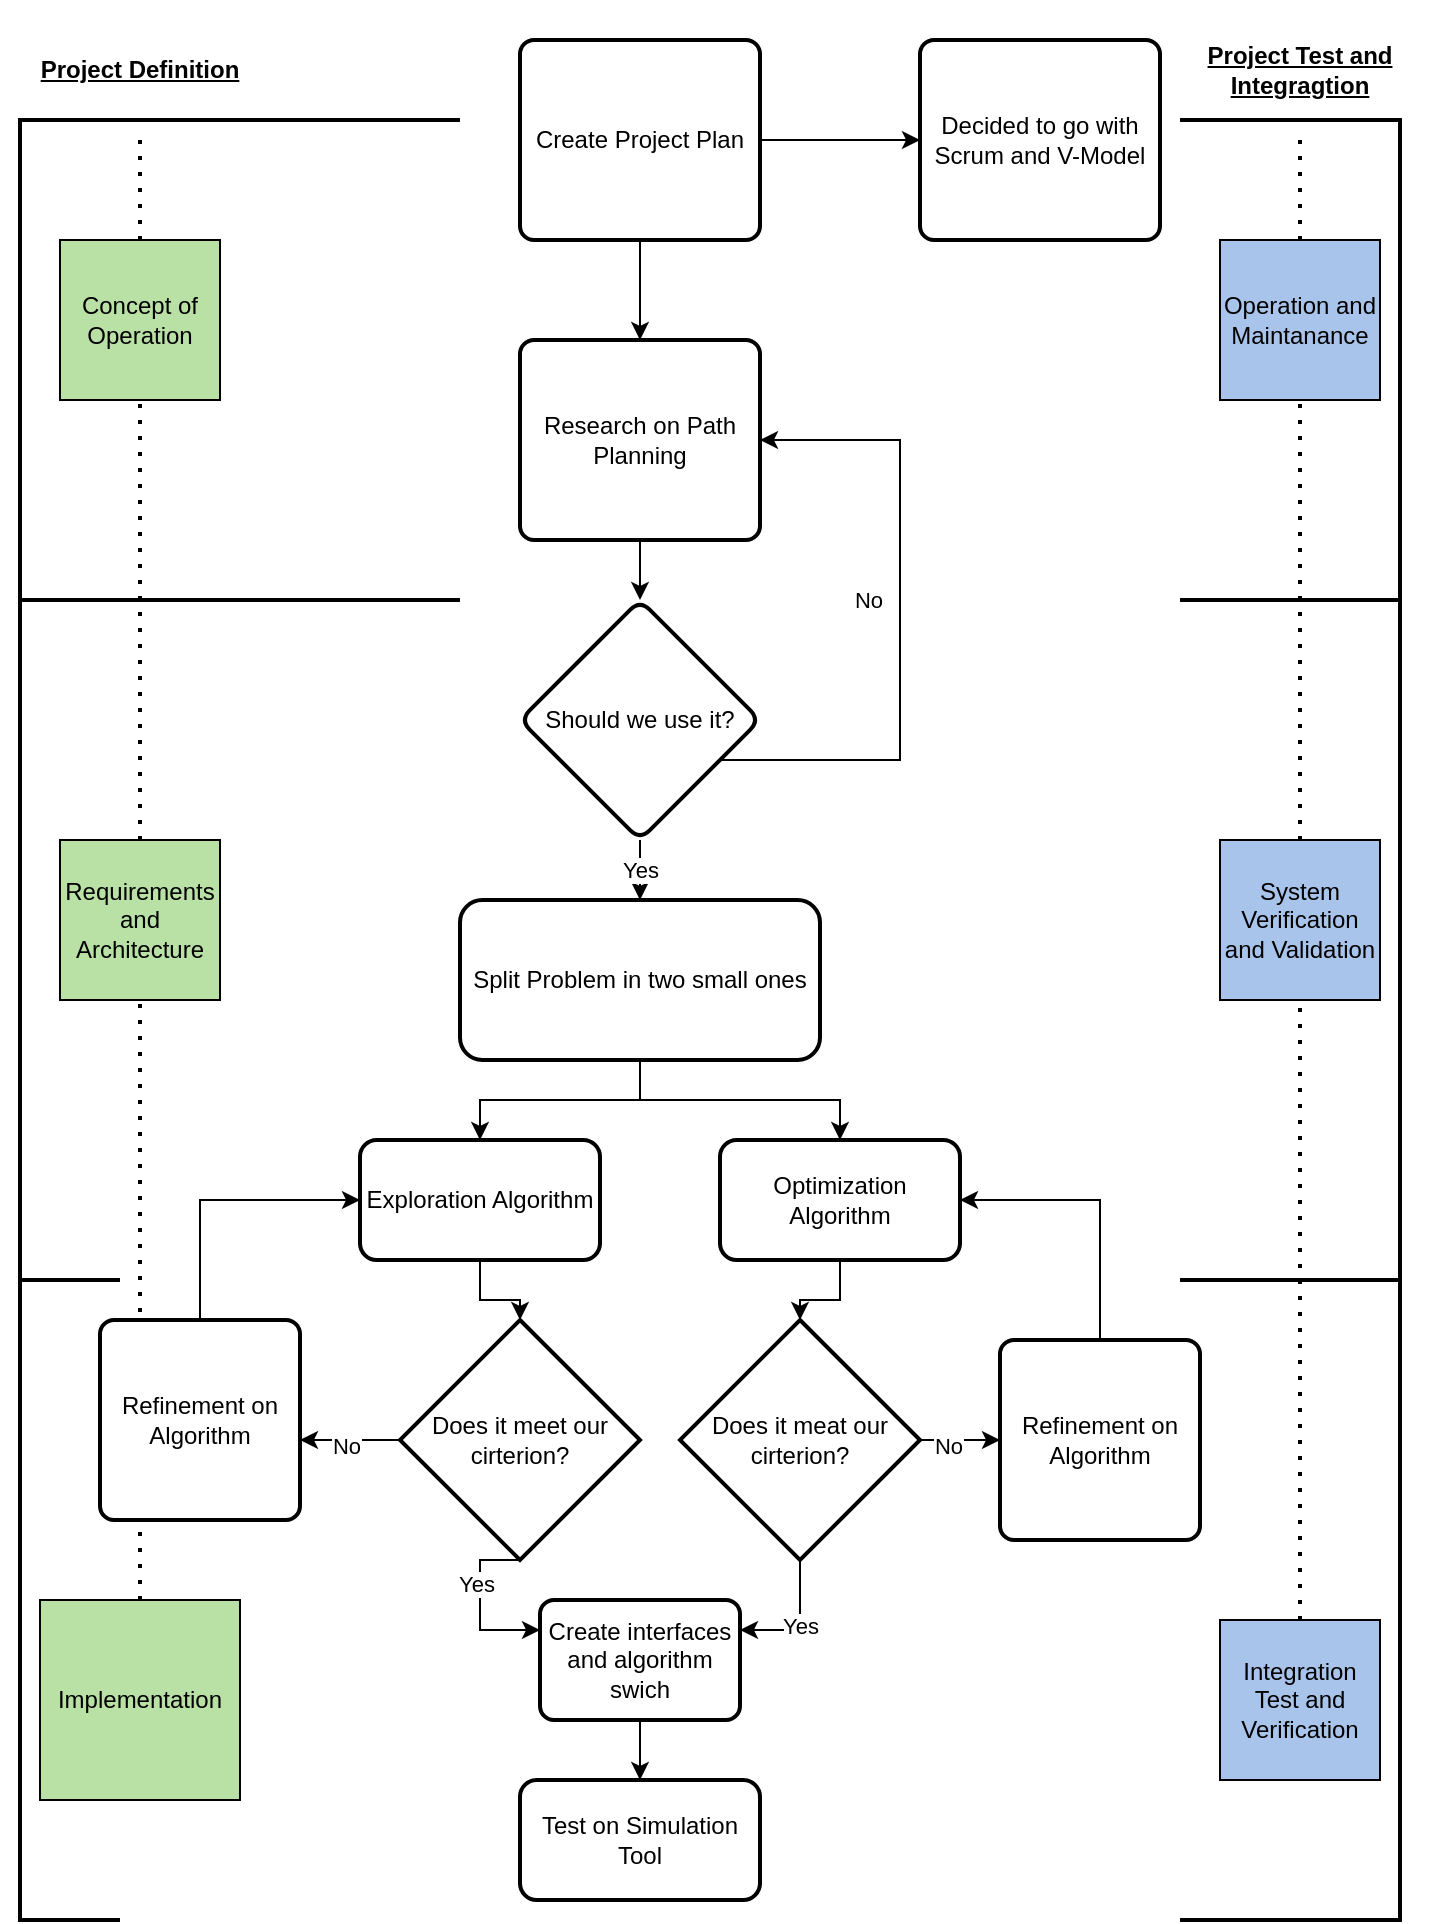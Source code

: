 <mxfile version="18.0.1" type="device"><diagram id="fAcZ64-14fDWzUNvNhoa" name="Page-1"><mxGraphModel dx="2078" dy="1221" grid="1" gridSize="10" guides="1" tooltips="1" connect="1" arrows="1" fold="1" page="1" pageScale="1" pageWidth="850" pageHeight="1100" math="0" shadow="0"><root><mxCell id="0"/><mxCell id="1" parent="0"/><mxCell id="eewaIw-p4kXFUQyLUQ94-22" value="" style="endArrow=none;dashed=1;html=1;dashPattern=1 3;strokeWidth=2;rounded=0;entryX=0.5;entryY=1;entryDx=0;entryDy=0;exitX=0.5;exitY=0;exitDx=0;exitDy=0;" edge="1" parent="1" source="eewaIw-p4kXFUQyLUQ94-21" target="eewaIw-p4kXFUQyLUQ94-12"><mxGeometry width="50" height="50" relative="1" as="geometry"><mxPoint x="110" y="610" as="sourcePoint"/><mxPoint x="160" y="560" as="targetPoint"/></mxGeometry></mxCell><mxCell id="eewaIw-p4kXFUQyLUQ94-15" value="" style="strokeWidth=2;html=1;shape=mxgraph.flowchart.annotation_1;align=left;pointerEvents=1;fillColor=#B9E0A5;" vertex="1" parent="1"><mxGeometry x="70" y="70" width="220" height="240" as="geometry"/></mxCell><mxCell id="orT_bSkRMk9grccs8V4v-3" value="" style="edgeStyle=orthogonalEdgeStyle;rounded=0;orthogonalLoop=1;jettySize=auto;html=1;" parent="1" source="orT_bSkRMk9grccs8V4v-1" target="orT_bSkRMk9grccs8V4v-2" edge="1"><mxGeometry relative="1" as="geometry"/></mxCell><mxCell id="orT_bSkRMk9grccs8V4v-1" value="Research on Path Planning" style="rounded=1;whiteSpace=wrap;html=1;absoluteArcSize=1;arcSize=14;strokeWidth=2;" parent="1" vertex="1"><mxGeometry x="320" y="180" width="120" height="100" as="geometry"/></mxCell><mxCell id="orT_bSkRMk9grccs8V4v-7" value="" style="edgeStyle=orthogonalEdgeStyle;rounded=0;orthogonalLoop=1;jettySize=auto;html=1;entryX=1;entryY=0.5;entryDx=0;entryDy=0;" parent="1" source="orT_bSkRMk9grccs8V4v-2" target="orT_bSkRMk9grccs8V4v-1" edge="1"><mxGeometry relative="1" as="geometry"><mxPoint x="480" y="230" as="targetPoint"/><Array as="points"><mxPoint x="510" y="390"/><mxPoint x="510" y="230"/></Array></mxGeometry></mxCell><mxCell id="orT_bSkRMk9grccs8V4v-8" value="No" style="edgeLabel;html=1;align=center;verticalAlign=middle;resizable=0;points=[];" parent="orT_bSkRMk9grccs8V4v-7" vertex="1" connectable="0"><mxGeometry x="-0.622" y="2" relative="1" as="geometry"><mxPoint x="13" y="-78" as="offset"/></mxGeometry></mxCell><mxCell id="orT_bSkRMk9grccs8V4v-10" value="Yes" style="edgeStyle=orthogonalEdgeStyle;rounded=0;orthogonalLoop=1;jettySize=auto;html=1;" parent="1" source="orT_bSkRMk9grccs8V4v-2" target="orT_bSkRMk9grccs8V4v-9" edge="1"><mxGeometry relative="1" as="geometry"/></mxCell><mxCell id="orT_bSkRMk9grccs8V4v-2" value="Should we use it?" style="rhombus;whiteSpace=wrap;html=1;rounded=1;arcSize=14;strokeWidth=2;" parent="1" vertex="1"><mxGeometry x="320" y="310" width="120" height="120" as="geometry"/></mxCell><mxCell id="orT_bSkRMk9grccs8V4v-5" value="" style="edgeStyle=orthogonalEdgeStyle;rounded=0;orthogonalLoop=1;jettySize=auto;html=1;" parent="1" source="orT_bSkRMk9grccs8V4v-4" target="orT_bSkRMk9grccs8V4v-1" edge="1"><mxGeometry relative="1" as="geometry"/></mxCell><mxCell id="eewaIw-p4kXFUQyLUQ94-2" value="" style="edgeStyle=orthogonalEdgeStyle;rounded=0;orthogonalLoop=1;jettySize=auto;html=1;" edge="1" parent="1" source="orT_bSkRMk9grccs8V4v-4" target="eewaIw-p4kXFUQyLUQ94-1"><mxGeometry relative="1" as="geometry"/></mxCell><mxCell id="orT_bSkRMk9grccs8V4v-4" value="Create Project Plan" style="rounded=1;whiteSpace=wrap;html=1;absoluteArcSize=1;arcSize=14;strokeWidth=2;" parent="1" vertex="1"><mxGeometry x="320" y="30" width="120" height="100" as="geometry"/></mxCell><mxCell id="orT_bSkRMk9grccs8V4v-12" value="" style="edgeStyle=orthogonalEdgeStyle;rounded=0;orthogonalLoop=1;jettySize=auto;html=1;" parent="1" source="orT_bSkRMk9grccs8V4v-9" target="orT_bSkRMk9grccs8V4v-11" edge="1"><mxGeometry relative="1" as="geometry"/></mxCell><mxCell id="orT_bSkRMk9grccs8V4v-9" value="Split Problem in two small ones" style="rounded=1;whiteSpace=wrap;html=1;arcSize=14;strokeWidth=2;" parent="1" vertex="1"><mxGeometry x="290" y="460" width="180" height="80" as="geometry"/></mxCell><mxCell id="orT_bSkRMk9grccs8V4v-16" value="" style="edgeStyle=orthogonalEdgeStyle;rounded=0;orthogonalLoop=1;jettySize=auto;html=1;" parent="1" source="orT_bSkRMk9grccs8V4v-11" target="orT_bSkRMk9grccs8V4v-15" edge="1"><mxGeometry relative="1" as="geometry"/></mxCell><mxCell id="orT_bSkRMk9grccs8V4v-11" value="Exploration Algorithm" style="whiteSpace=wrap;html=1;rounded=1;arcSize=14;strokeWidth=2;" parent="1" vertex="1"><mxGeometry x="240" y="580" width="120" height="60" as="geometry"/></mxCell><mxCell id="orT_bSkRMk9grccs8V4v-18" value="" style="edgeStyle=orthogonalEdgeStyle;rounded=0;orthogonalLoop=1;jettySize=auto;html=1;" parent="1" source="orT_bSkRMk9grccs8V4v-13" target="orT_bSkRMk9grccs8V4v-17" edge="1"><mxGeometry relative="1" as="geometry"/></mxCell><mxCell id="orT_bSkRMk9grccs8V4v-13" value="Optimization Algorithm" style="whiteSpace=wrap;html=1;rounded=1;arcSize=14;strokeWidth=2;" parent="1" vertex="1"><mxGeometry x="420" y="580" width="120" height="60" as="geometry"/></mxCell><mxCell id="orT_bSkRMk9grccs8V4v-14" value="" style="endArrow=classic;html=1;rounded=0;exitX=0.5;exitY=1;exitDx=0;exitDy=0;entryX=0.5;entryY=0;entryDx=0;entryDy=0;" parent="1" source="orT_bSkRMk9grccs8V4v-9" target="orT_bSkRMk9grccs8V4v-13" edge="1"><mxGeometry width="50" height="50" relative="1" as="geometry"><mxPoint x="50" y="650" as="sourcePoint"/><mxPoint x="100" y="600" as="targetPoint"/><Array as="points"><mxPoint x="380" y="560"/><mxPoint x="430" y="560"/><mxPoint x="480" y="560"/><mxPoint x="480" y="580"/></Array></mxGeometry></mxCell><mxCell id="orT_bSkRMk9grccs8V4v-28" value="" style="edgeStyle=orthogonalEdgeStyle;rounded=0;orthogonalLoop=1;jettySize=auto;html=1;exitX=0;exitY=0.5;exitDx=0;exitDy=0;exitPerimeter=0;" parent="1" source="orT_bSkRMk9grccs8V4v-15" target="orT_bSkRMk9grccs8V4v-25" edge="1"><mxGeometry relative="1" as="geometry"><Array as="points"><mxPoint x="170" y="730"/><mxPoint x="170" y="730"/></Array></mxGeometry></mxCell><mxCell id="orT_bSkRMk9grccs8V4v-29" value="No" style="edgeLabel;html=1;align=center;verticalAlign=middle;resizable=0;points=[];" parent="orT_bSkRMk9grccs8V4v-28" vertex="1" connectable="0"><mxGeometry x="0.105" y="3" relative="1" as="geometry"><mxPoint as="offset"/></mxGeometry></mxCell><mxCell id="orT_bSkRMk9grccs8V4v-32" value="" style="edgeStyle=orthogonalEdgeStyle;rounded=0;orthogonalLoop=1;jettySize=auto;html=1;entryX=0;entryY=0.25;entryDx=0;entryDy=0;exitX=0.5;exitY=1;exitDx=0;exitDy=0;exitPerimeter=0;" parent="1" source="orT_bSkRMk9grccs8V4v-15" target="orT_bSkRMk9grccs8V4v-30" edge="1"><mxGeometry relative="1" as="geometry"><Array as="points"><mxPoint x="300" y="790"/><mxPoint x="300" y="825"/></Array></mxGeometry></mxCell><mxCell id="eewaIw-p4kXFUQyLUQ94-3" value="Yes" style="edgeLabel;html=1;align=center;verticalAlign=middle;resizable=0;points=[];" vertex="1" connectable="0" parent="orT_bSkRMk9grccs8V4v-32"><mxGeometry x="-0.243" y="-2" relative="1" as="geometry"><mxPoint as="offset"/></mxGeometry></mxCell><mxCell id="orT_bSkRMk9grccs8V4v-15" value="&lt;span style=&quot;&quot;&gt;Does it meet our cirterion?&lt;/span&gt;" style="strokeWidth=2;html=1;shape=mxgraph.flowchart.decision;whiteSpace=wrap;" parent="1" vertex="1"><mxGeometry x="260" y="670" width="120" height="120" as="geometry"/></mxCell><mxCell id="orT_bSkRMk9grccs8V4v-22" value="" style="edgeStyle=orthogonalEdgeStyle;rounded=0;orthogonalLoop=1;jettySize=auto;html=1;exitX=1;exitY=0.5;exitDx=0;exitDy=0;exitPerimeter=0;entryX=0;entryY=0.5;entryDx=0;entryDy=0;" parent="1" source="orT_bSkRMk9grccs8V4v-17" target="orT_bSkRMk9grccs8V4v-21" edge="1"><mxGeometry relative="1" as="geometry"><Array as="points"><mxPoint x="540" y="730"/><mxPoint x="540" y="730"/></Array></mxGeometry></mxCell><mxCell id="orT_bSkRMk9grccs8V4v-24" value="No" style="edgeLabel;html=1;align=center;verticalAlign=middle;resizable=0;points=[];" parent="orT_bSkRMk9grccs8V4v-22" vertex="1" connectable="0"><mxGeometry x="-0.311" y="-3" relative="1" as="geometry"><mxPoint as="offset"/></mxGeometry></mxCell><mxCell id="orT_bSkRMk9grccs8V4v-31" value="Yes" style="edgeStyle=orthogonalEdgeStyle;rounded=0;orthogonalLoop=1;jettySize=auto;html=1;entryX=1;entryY=0.25;entryDx=0;entryDy=0;" parent="1" source="orT_bSkRMk9grccs8V4v-17" target="orT_bSkRMk9grccs8V4v-30" edge="1"><mxGeometry relative="1" as="geometry"/></mxCell><mxCell id="orT_bSkRMk9grccs8V4v-17" value="Does it meat our cirterion?" style="strokeWidth=2;html=1;shape=mxgraph.flowchart.decision;whiteSpace=wrap;" parent="1" vertex="1"><mxGeometry x="400" y="670" width="120" height="120" as="geometry"/></mxCell><mxCell id="orT_bSkRMk9grccs8V4v-23" value="" style="edgeStyle=orthogonalEdgeStyle;rounded=0;orthogonalLoop=1;jettySize=auto;html=1;entryX=1;entryY=0.5;entryDx=0;entryDy=0;" parent="1" source="orT_bSkRMk9grccs8V4v-21" target="orT_bSkRMk9grccs8V4v-13" edge="1"><mxGeometry relative="1" as="geometry"><Array as="points"><mxPoint x="610" y="610"/></Array></mxGeometry></mxCell><mxCell id="orT_bSkRMk9grccs8V4v-21" value="Refinement on Algorithm" style="rounded=1;whiteSpace=wrap;html=1;absoluteArcSize=1;arcSize=14;strokeWidth=2;" parent="1" vertex="1"><mxGeometry x="560" y="680" width="100" height="100" as="geometry"/></mxCell><mxCell id="orT_bSkRMk9grccs8V4v-26" value="" style="edgeStyle=orthogonalEdgeStyle;rounded=0;orthogonalLoop=1;jettySize=auto;html=1;entryX=0;entryY=0.5;entryDx=0;entryDy=0;exitX=0.5;exitY=0;exitDx=0;exitDy=0;" parent="1" source="orT_bSkRMk9grccs8V4v-25" target="orT_bSkRMk9grccs8V4v-11" edge="1"><mxGeometry relative="1" as="geometry"/></mxCell><mxCell id="orT_bSkRMk9grccs8V4v-25" value="Refinement on Algorithm" style="rounded=1;whiteSpace=wrap;html=1;absoluteArcSize=1;arcSize=14;strokeWidth=2;" parent="1" vertex="1"><mxGeometry x="110" y="670" width="100" height="100" as="geometry"/></mxCell><mxCell id="orT_bSkRMk9grccs8V4v-34" value="" style="edgeStyle=orthogonalEdgeStyle;rounded=0;orthogonalLoop=1;jettySize=auto;html=1;" parent="1" source="orT_bSkRMk9grccs8V4v-30" target="orT_bSkRMk9grccs8V4v-33" edge="1"><mxGeometry relative="1" as="geometry"><Array as="points"><mxPoint x="350" y="930"/></Array></mxGeometry></mxCell><mxCell id="orT_bSkRMk9grccs8V4v-30" value="Create interfaces and algorithm swich" style="rounded=1;whiteSpace=wrap;html=1;absoluteArcSize=1;arcSize=14;strokeWidth=2;" parent="1" vertex="1"><mxGeometry x="330" y="810" width="100" height="60" as="geometry"/></mxCell><mxCell id="orT_bSkRMk9grccs8V4v-33" value="Test on Simulation Tool" style="whiteSpace=wrap;html=1;rounded=1;arcSize=14;strokeWidth=2;" parent="1" vertex="1"><mxGeometry x="320" y="900" width="120" height="60" as="geometry"/></mxCell><mxCell id="eewaIw-p4kXFUQyLUQ94-1" value="Decided to go with Scrum and V-Model" style="rounded=1;whiteSpace=wrap;html=1;absoluteArcSize=1;arcSize=14;strokeWidth=2;" vertex="1" parent="1"><mxGeometry x="520" y="30" width="120" height="100" as="geometry"/></mxCell><mxCell id="eewaIw-p4kXFUQyLUQ94-7" value="Concept of Operation" style="whiteSpace=wrap;html=1;aspect=fixed;fillColor=#B9E0A5;" vertex="1" parent="1"><mxGeometry x="90" y="130" width="80" height="80" as="geometry"/></mxCell><mxCell id="eewaIw-p4kXFUQyLUQ94-8" value="&lt;u&gt;&lt;b&gt;Project Definition&lt;/b&gt;&lt;/u&gt;" style="text;html=1;strokeColor=none;fillColor=none;align=center;verticalAlign=middle;whiteSpace=wrap;rounded=0;" vertex="1" parent="1"><mxGeometry x="60" y="10" width="140" height="70" as="geometry"/></mxCell><mxCell id="eewaIw-p4kXFUQyLUQ94-9" value="" style="endArrow=none;dashed=1;html=1;dashPattern=1 3;strokeWidth=2;rounded=0;exitX=0.5;exitY=0;exitDx=0;exitDy=0;entryX=0.5;entryY=1;entryDx=0;entryDy=0;" edge="1" parent="1" source="eewaIw-p4kXFUQyLUQ94-7" target="eewaIw-p4kXFUQyLUQ94-8"><mxGeometry width="50" height="50" relative="1" as="geometry"><mxPoint x="40" y="130" as="sourcePoint"/><mxPoint x="80" y="80" as="targetPoint"/></mxGeometry></mxCell><mxCell id="eewaIw-p4kXFUQyLUQ94-12" value="Requirements and Architecture" style="whiteSpace=wrap;html=1;aspect=fixed;fillColor=#B9E0A5;" vertex="1" parent="1"><mxGeometry x="90" y="430" width="80" height="80" as="geometry"/></mxCell><mxCell id="eewaIw-p4kXFUQyLUQ94-14" value="" style="strokeWidth=2;html=1;shape=mxgraph.flowchart.annotation_1;align=left;pointerEvents=1;fillColor=#B9E0A5;" vertex="1" parent="1"><mxGeometry x="70" y="310" width="50" height="340" as="geometry"/></mxCell><mxCell id="eewaIw-p4kXFUQyLUQ94-16" value="" style="endArrow=none;dashed=1;html=1;dashPattern=1 3;strokeWidth=2;rounded=0;entryX=0.5;entryY=1;entryDx=0;entryDy=0;exitX=0.5;exitY=0;exitDx=0;exitDy=0;" edge="1" parent="1" source="eewaIw-p4kXFUQyLUQ94-12" target="eewaIw-p4kXFUQyLUQ94-7"><mxGeometry width="50" height="50" relative="1" as="geometry"><mxPoint x="90" y="420" as="sourcePoint"/><mxPoint x="120" y="260" as="targetPoint"/><Array as="points"/></mxGeometry></mxCell><mxCell id="eewaIw-p4kXFUQyLUQ94-19" value="" style="strokeWidth=2;html=1;shape=mxgraph.flowchart.annotation_1;align=left;pointerEvents=1;fillColor=#B9E0A5;" vertex="1" parent="1"><mxGeometry x="70" y="650" width="50" height="320" as="geometry"/></mxCell><mxCell id="eewaIw-p4kXFUQyLUQ94-21" value="Implementation" style="whiteSpace=wrap;html=1;aspect=fixed;fillColor=#B9E0A5;" vertex="1" parent="1"><mxGeometry x="80" y="810" width="100" height="100" as="geometry"/></mxCell><mxCell id="eewaIw-p4kXFUQyLUQ94-23" value="" style="strokeWidth=2;html=1;shape=mxgraph.flowchart.annotation_1;align=left;pointerEvents=1;fillColor=#B9E0A5;direction=west;" vertex="1" parent="1"><mxGeometry x="650" y="70" width="110" height="240" as="geometry"/></mxCell><mxCell id="eewaIw-p4kXFUQyLUQ94-24" value="&lt;u&gt;&lt;b&gt;Project Test and Integragtion&lt;/b&gt;&lt;/u&gt;" style="text;html=1;strokeColor=none;fillColor=none;align=center;verticalAlign=middle;whiteSpace=wrap;rounded=0;" vertex="1" parent="1"><mxGeometry x="640" y="10" width="140" height="70" as="geometry"/></mxCell><mxCell id="eewaIw-p4kXFUQyLUQ94-25" value="Operation and Maintanance" style="whiteSpace=wrap;html=1;aspect=fixed;fillColor=#A9C4EB;" vertex="1" parent="1"><mxGeometry x="670" y="130" width="80" height="80" as="geometry"/></mxCell><mxCell id="eewaIw-p4kXFUQyLUQ94-26" value="" style="strokeWidth=2;html=1;shape=mxgraph.flowchart.annotation_1;align=left;pointerEvents=1;fillColor=#B9E0A5;direction=west;" vertex="1" parent="1"><mxGeometry x="650" y="310" width="110" height="340" as="geometry"/></mxCell><mxCell id="eewaIw-p4kXFUQyLUQ94-27" value="" style="strokeWidth=2;html=1;shape=mxgraph.flowchart.annotation_1;align=left;pointerEvents=1;fillColor=#B9E0A5;direction=west;" vertex="1" parent="1"><mxGeometry x="650" y="650" width="110" height="320" as="geometry"/></mxCell><mxCell id="eewaIw-p4kXFUQyLUQ94-28" value="System Verification and Validation" style="whiteSpace=wrap;html=1;aspect=fixed;fillColor=#A9C4EB;" vertex="1" parent="1"><mxGeometry x="670" y="430" width="80" height="80" as="geometry"/></mxCell><mxCell id="eewaIw-p4kXFUQyLUQ94-29" value="" style="endArrow=none;dashed=1;html=1;dashPattern=1 3;strokeWidth=2;rounded=0;entryX=0.5;entryY=1;entryDx=0;entryDy=0;exitX=0.5;exitY=0;exitDx=0;exitDy=0;" edge="1" parent="1" source="eewaIw-p4kXFUQyLUQ94-28" target="eewaIw-p4kXFUQyLUQ94-25"><mxGeometry width="50" height="50" relative="1" as="geometry"><mxPoint x="670" y="320" as="sourcePoint"/><mxPoint x="720" y="270" as="targetPoint"/></mxGeometry></mxCell><mxCell id="eewaIw-p4kXFUQyLUQ94-30" value="Integration Test and Verification" style="whiteSpace=wrap;html=1;aspect=fixed;fillColor=#A9C4EB;" vertex="1" parent="1"><mxGeometry x="670" y="820" width="80" height="80" as="geometry"/></mxCell><mxCell id="eewaIw-p4kXFUQyLUQ94-31" value="" style="endArrow=none;dashed=1;html=1;dashPattern=1 3;strokeWidth=2;rounded=0;entryX=0.5;entryY=1;entryDx=0;entryDy=0;exitX=0.5;exitY=0;exitDx=0;exitDy=0;" edge="1" parent="1" source="eewaIw-p4kXFUQyLUQ94-30" target="eewaIw-p4kXFUQyLUQ94-28"><mxGeometry width="50" height="50" relative="1" as="geometry"><mxPoint x="720" y="440" as="sourcePoint"/><mxPoint x="720" y="220" as="targetPoint"/></mxGeometry></mxCell><mxCell id="eewaIw-p4kXFUQyLUQ94-32" value="" style="endArrow=none;dashed=1;html=1;dashPattern=1 3;strokeWidth=2;rounded=0;" edge="1" parent="1"><mxGeometry width="50" height="50" relative="1" as="geometry"><mxPoint x="710" y="130" as="sourcePoint"/><mxPoint x="710" y="80" as="targetPoint"/></mxGeometry></mxCell></root></mxGraphModel></diagram></mxfile>